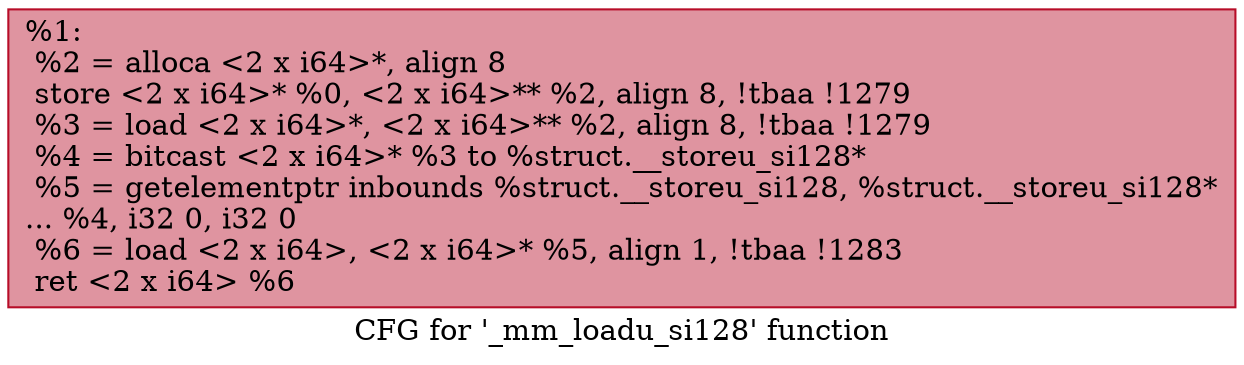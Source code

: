 digraph "CFG for '_mm_loadu_si128' function" {
	label="CFG for '_mm_loadu_si128' function";

	Node0x27c07d0 [shape=record,color="#b70d28ff", style=filled, fillcolor="#b70d2870",label="{%1:\l  %2 = alloca \<2 x i64\>*, align 8\l  store \<2 x i64\>* %0, \<2 x i64\>** %2, align 8, !tbaa !1279\l  %3 = load \<2 x i64\>*, \<2 x i64\>** %2, align 8, !tbaa !1279\l  %4 = bitcast \<2 x i64\>* %3 to %struct.__storeu_si128*\l  %5 = getelementptr inbounds %struct.__storeu_si128, %struct.__storeu_si128*\l... %4, i32 0, i32 0\l  %6 = load \<2 x i64\>, \<2 x i64\>* %5, align 1, !tbaa !1283\l  ret \<2 x i64\> %6\l}"];
}
